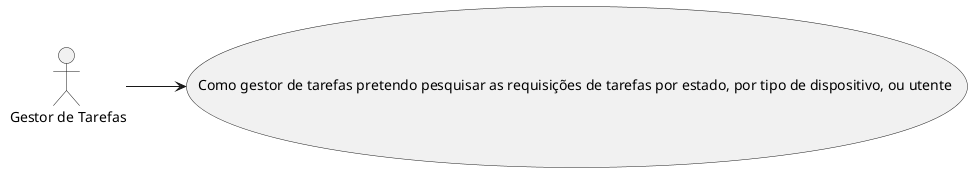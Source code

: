 @startuml
'https://plantuml.com/use-case-diagram

left to right direction
" Gestor de Tarefas" as nobody

nobody --> (Como gestor de tarefas pretendo pesquisar as requisições de tarefas por estado, por tipo de dispositivo, ou utente	)

@enduml
